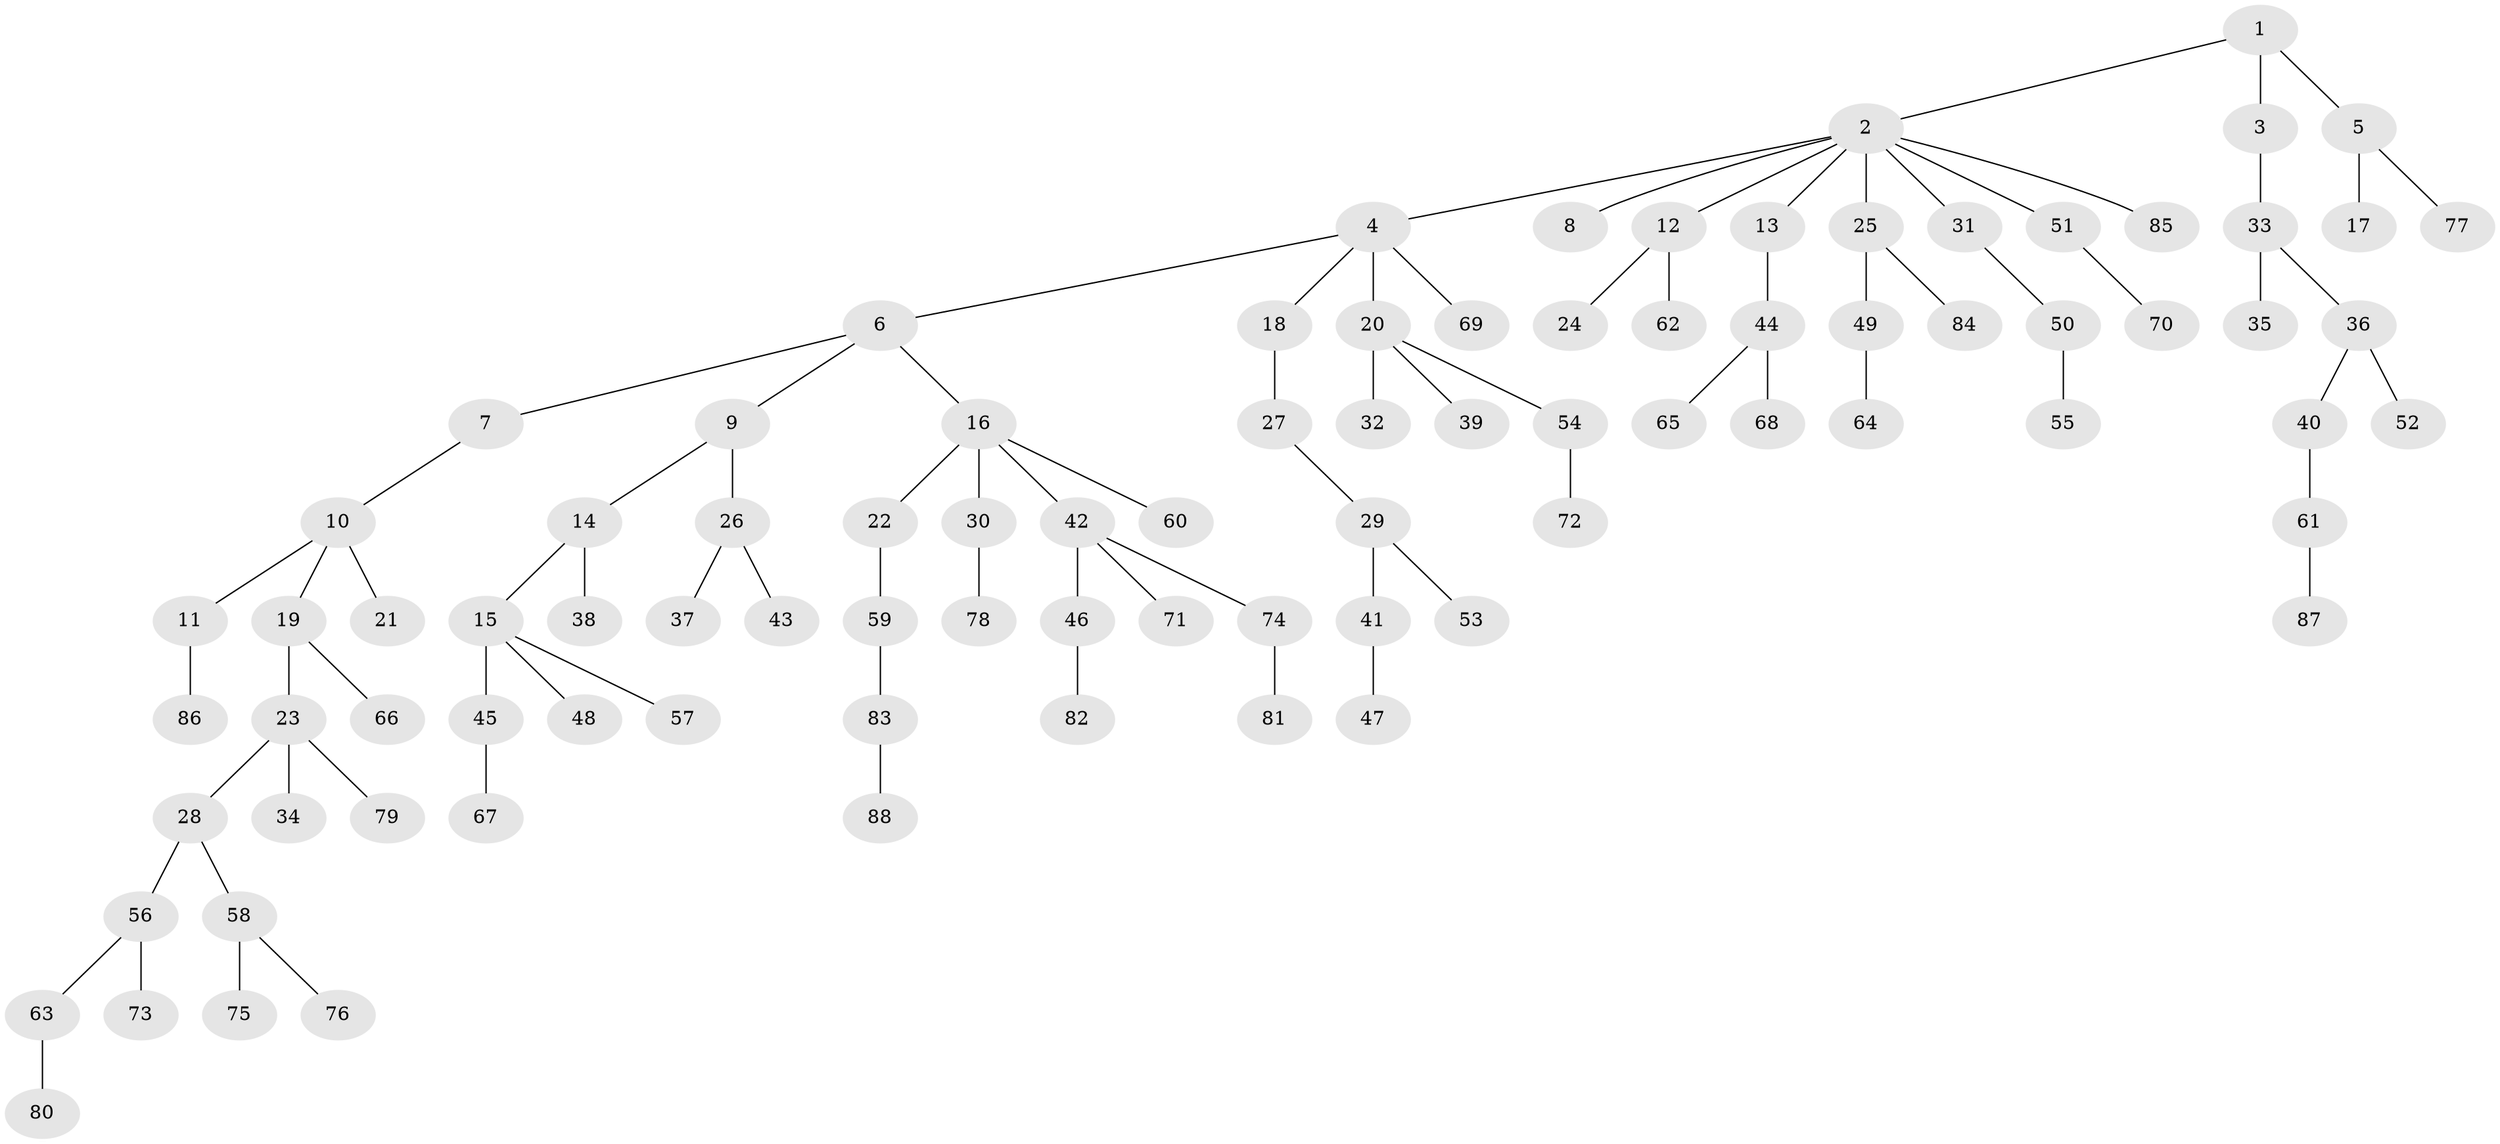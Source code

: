 // coarse degree distribution, {3: 0.13793103448275862, 8: 0.017241379310344827, 4: 0.08620689655172414, 5: 0.034482758620689655, 2: 0.1724137931034483, 1: 0.5517241379310345}
// Generated by graph-tools (version 1.1) at 2025/42/03/06/25 10:42:06]
// undirected, 88 vertices, 87 edges
graph export_dot {
graph [start="1"]
  node [color=gray90,style=filled];
  1;
  2;
  3;
  4;
  5;
  6;
  7;
  8;
  9;
  10;
  11;
  12;
  13;
  14;
  15;
  16;
  17;
  18;
  19;
  20;
  21;
  22;
  23;
  24;
  25;
  26;
  27;
  28;
  29;
  30;
  31;
  32;
  33;
  34;
  35;
  36;
  37;
  38;
  39;
  40;
  41;
  42;
  43;
  44;
  45;
  46;
  47;
  48;
  49;
  50;
  51;
  52;
  53;
  54;
  55;
  56;
  57;
  58;
  59;
  60;
  61;
  62;
  63;
  64;
  65;
  66;
  67;
  68;
  69;
  70;
  71;
  72;
  73;
  74;
  75;
  76;
  77;
  78;
  79;
  80;
  81;
  82;
  83;
  84;
  85;
  86;
  87;
  88;
  1 -- 2;
  1 -- 3;
  1 -- 5;
  2 -- 4;
  2 -- 8;
  2 -- 12;
  2 -- 13;
  2 -- 25;
  2 -- 31;
  2 -- 51;
  2 -- 85;
  3 -- 33;
  4 -- 6;
  4 -- 18;
  4 -- 20;
  4 -- 69;
  5 -- 17;
  5 -- 77;
  6 -- 7;
  6 -- 9;
  6 -- 16;
  7 -- 10;
  9 -- 14;
  9 -- 26;
  10 -- 11;
  10 -- 19;
  10 -- 21;
  11 -- 86;
  12 -- 24;
  12 -- 62;
  13 -- 44;
  14 -- 15;
  14 -- 38;
  15 -- 45;
  15 -- 48;
  15 -- 57;
  16 -- 22;
  16 -- 30;
  16 -- 42;
  16 -- 60;
  18 -- 27;
  19 -- 23;
  19 -- 66;
  20 -- 32;
  20 -- 39;
  20 -- 54;
  22 -- 59;
  23 -- 28;
  23 -- 34;
  23 -- 79;
  25 -- 49;
  25 -- 84;
  26 -- 37;
  26 -- 43;
  27 -- 29;
  28 -- 56;
  28 -- 58;
  29 -- 41;
  29 -- 53;
  30 -- 78;
  31 -- 50;
  33 -- 35;
  33 -- 36;
  36 -- 40;
  36 -- 52;
  40 -- 61;
  41 -- 47;
  42 -- 46;
  42 -- 71;
  42 -- 74;
  44 -- 65;
  44 -- 68;
  45 -- 67;
  46 -- 82;
  49 -- 64;
  50 -- 55;
  51 -- 70;
  54 -- 72;
  56 -- 63;
  56 -- 73;
  58 -- 75;
  58 -- 76;
  59 -- 83;
  61 -- 87;
  63 -- 80;
  74 -- 81;
  83 -- 88;
}
